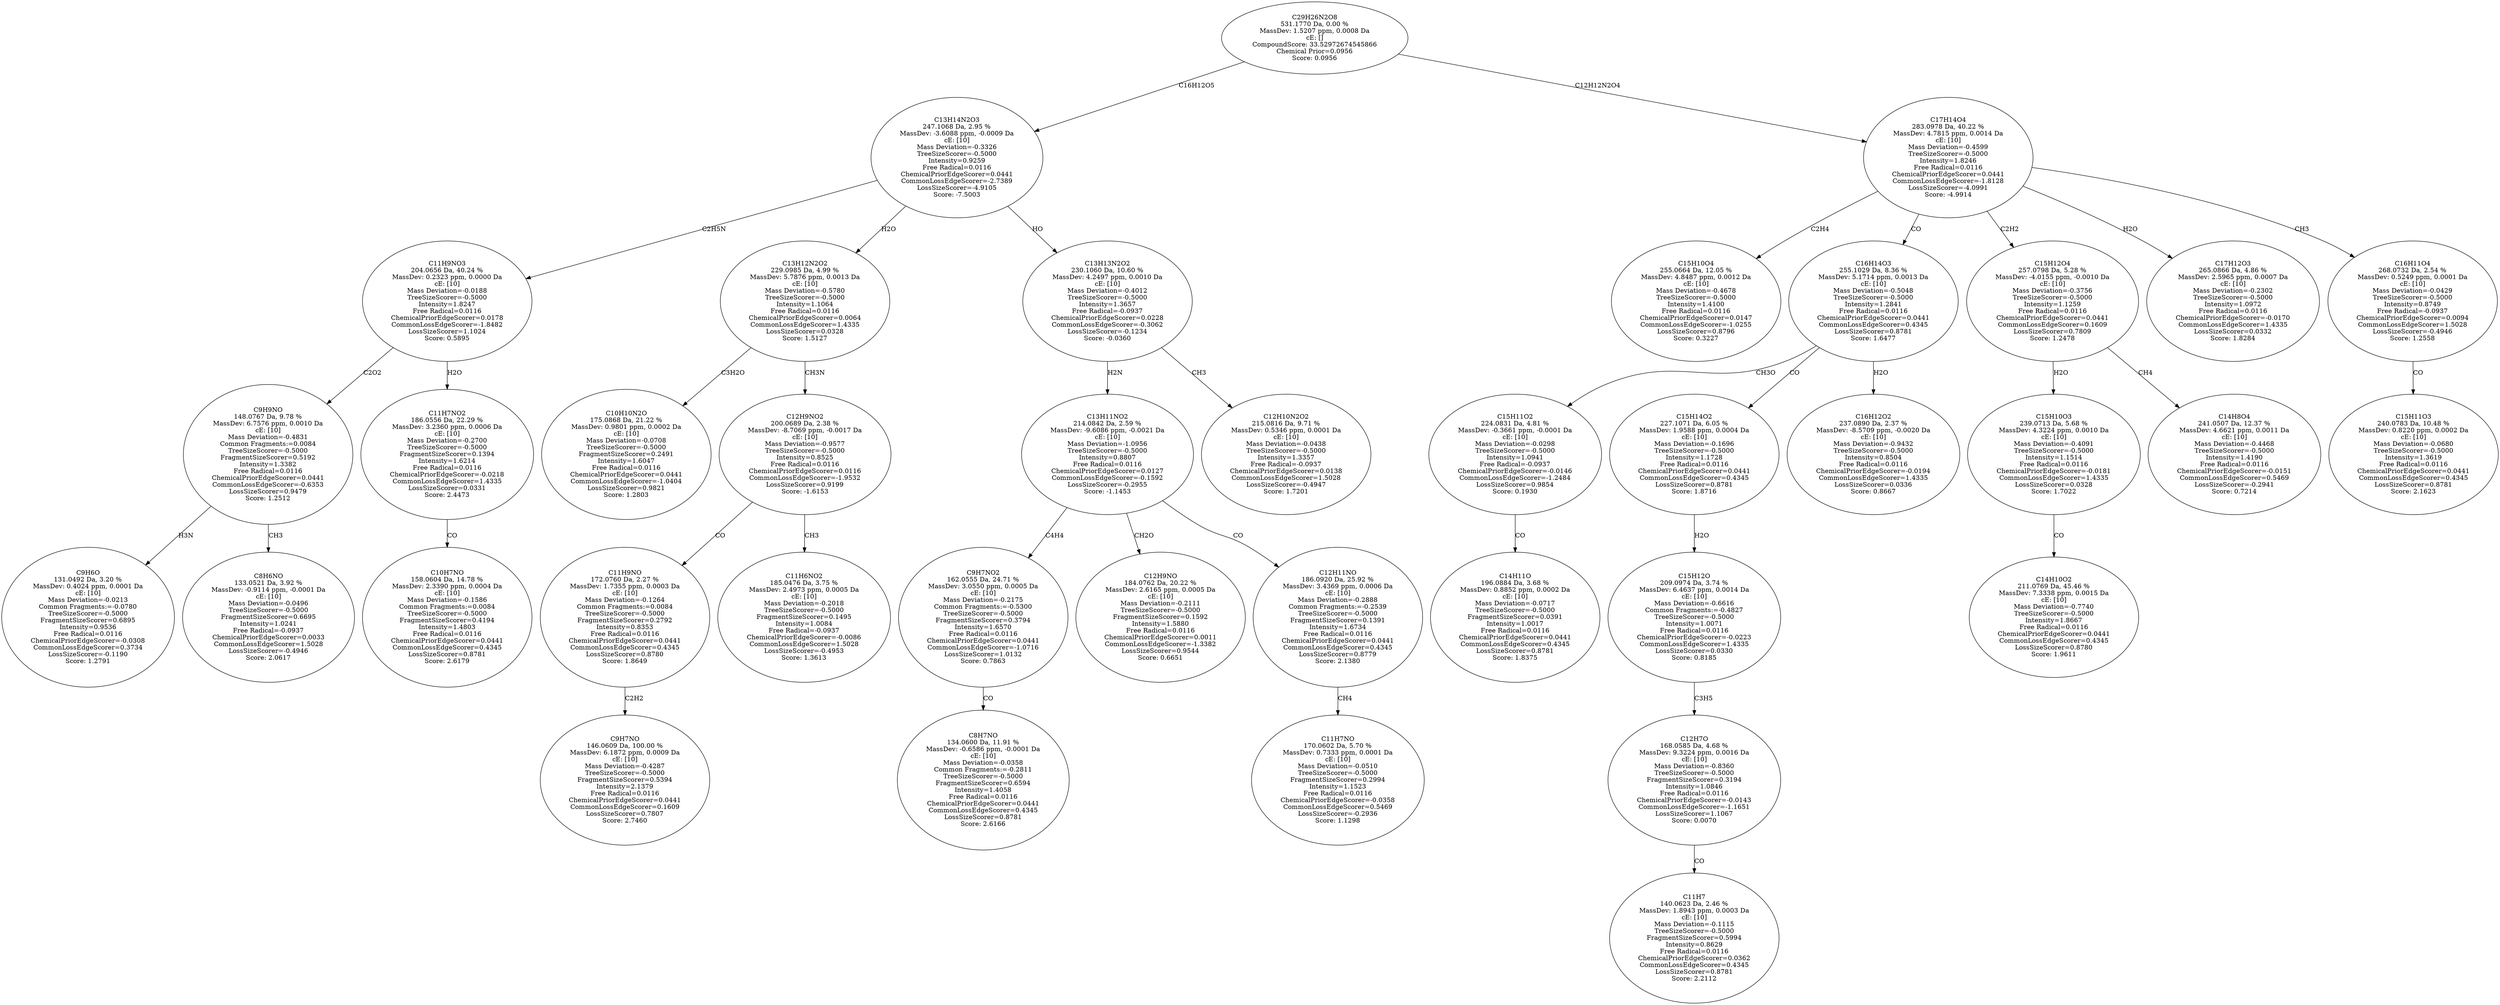 strict digraph {
v1 [label="C9H6O\n131.0492 Da, 3.20 %\nMassDev: 0.4024 ppm, 0.0001 Da\ncE: [10]\nMass Deviation=-0.0213\nCommon Fragments:=-0.0780\nTreeSizeScorer=-0.5000\nFragmentSizeScorer=0.6895\nIntensity=0.9536\nFree Radical=0.0116\nChemicalPriorEdgeScorer=-0.0308\nCommonLossEdgeScorer=0.3734\nLossSizeScorer=-0.1190\nScore: 1.2791"];
v2 [label="C8H6NO\n133.0521 Da, 3.92 %\nMassDev: -0.9114 ppm, -0.0001 Da\ncE: [10]\nMass Deviation=-0.0496\nTreeSizeScorer=-0.5000\nFragmentSizeScorer=0.6695\nIntensity=1.0241\nFree Radical=-0.0937\nChemicalPriorEdgeScorer=0.0033\nCommonLossEdgeScorer=1.5028\nLossSizeScorer=-0.4946\nScore: 2.0617"];
v3 [label="C9H9NO\n148.0767 Da, 9.78 %\nMassDev: 6.7576 ppm, 0.0010 Da\ncE: [10]\nMass Deviation=-0.4831\nCommon Fragments:=0.0084\nTreeSizeScorer=-0.5000\nFragmentSizeScorer=0.5192\nIntensity=1.3382\nFree Radical=0.0116\nChemicalPriorEdgeScorer=0.0441\nCommonLossEdgeScorer=-0.6353\nLossSizeScorer=0.9479\nScore: 1.2512"];
v4 [label="C10H7NO\n158.0604 Da, 14.78 %\nMassDev: 2.3390 ppm, 0.0004 Da\ncE: [10]\nMass Deviation=-0.1586\nCommon Fragments:=0.0084\nTreeSizeScorer=-0.5000\nFragmentSizeScorer=0.4194\nIntensity=1.4803\nFree Radical=0.0116\nChemicalPriorEdgeScorer=0.0441\nCommonLossEdgeScorer=0.4345\nLossSizeScorer=0.8781\nScore: 2.6179"];
v5 [label="C11H7NO2\n186.0556 Da, 22.29 %\nMassDev: 3.2360 ppm, 0.0006 Da\ncE: [10]\nMass Deviation=-0.2700\nTreeSizeScorer=-0.5000\nFragmentSizeScorer=0.1394\nIntensity=1.6214\nFree Radical=0.0116\nChemicalPriorEdgeScorer=-0.0218\nCommonLossEdgeScorer=1.4335\nLossSizeScorer=0.0331\nScore: 2.4473"];
v6 [label="C11H9NO3\n204.0656 Da, 40.24 %\nMassDev: 0.2323 ppm, 0.0000 Da\ncE: [10]\nMass Deviation=-0.0188\nTreeSizeScorer=-0.5000\nIntensity=1.8247\nFree Radical=0.0116\nChemicalPriorEdgeScorer=0.0178\nCommonLossEdgeScorer=-1.8482\nLossSizeScorer=1.1024\nScore: 0.5895"];
v7 [label="C10H10N2O\n175.0868 Da, 21.22 %\nMassDev: 0.9801 ppm, 0.0002 Da\ncE: [10]\nMass Deviation=-0.0708\nTreeSizeScorer=-0.5000\nFragmentSizeScorer=0.2491\nIntensity=1.6047\nFree Radical=0.0116\nChemicalPriorEdgeScorer=0.0441\nCommonLossEdgeScorer=-1.0404\nLossSizeScorer=0.9821\nScore: 1.2803"];
v8 [label="C9H7NO\n146.0609 Da, 100.00 %\nMassDev: 6.1872 ppm, 0.0009 Da\ncE: [10]\nMass Deviation=-0.4287\nTreeSizeScorer=-0.5000\nFragmentSizeScorer=0.5394\nIntensity=2.1379\nFree Radical=0.0116\nChemicalPriorEdgeScorer=0.0441\nCommonLossEdgeScorer=0.1609\nLossSizeScorer=0.7807\nScore: 2.7460"];
v9 [label="C11H9NO\n172.0760 Da, 2.27 %\nMassDev: 1.7355 ppm, 0.0003 Da\ncE: [10]\nMass Deviation=-0.1264\nCommon Fragments:=0.0084\nTreeSizeScorer=-0.5000\nFragmentSizeScorer=0.2792\nIntensity=0.8353\nFree Radical=0.0116\nChemicalPriorEdgeScorer=0.0441\nCommonLossEdgeScorer=0.4345\nLossSizeScorer=0.8780\nScore: 1.8649"];
v10 [label="C11H6NO2\n185.0476 Da, 3.75 %\nMassDev: 2.4973 ppm, 0.0005 Da\ncE: [10]\nMass Deviation=-0.2018\nTreeSizeScorer=-0.5000\nFragmentSizeScorer=0.1495\nIntensity=1.0084\nFree Radical=-0.0937\nChemicalPriorEdgeScorer=-0.0086\nCommonLossEdgeScorer=1.5028\nLossSizeScorer=-0.4953\nScore: 1.3613"];
v11 [label="C12H9NO2\n200.0689 Da, 2.38 %\nMassDev: -8.7069 ppm, -0.0017 Da\ncE: [10]\nMass Deviation=-0.9577\nTreeSizeScorer=-0.5000\nIntensity=0.8525\nFree Radical=0.0116\nChemicalPriorEdgeScorer=0.0116\nCommonLossEdgeScorer=-1.9532\nLossSizeScorer=0.9199\nScore: -1.6153"];
v12 [label="C13H12N2O2\n229.0985 Da, 4.99 %\nMassDev: 5.7876 ppm, 0.0013 Da\ncE: [10]\nMass Deviation=-0.5780\nTreeSizeScorer=-0.5000\nIntensity=1.1064\nFree Radical=0.0116\nChemicalPriorEdgeScorer=0.0064\nCommonLossEdgeScorer=1.4335\nLossSizeScorer=0.0328\nScore: 1.5127"];
v13 [label="C8H7NO\n134.0600 Da, 11.91 %\nMassDev: -0.6586 ppm, -0.0001 Da\ncE: [10]\nMass Deviation=-0.0358\nCommon Fragments:=-0.2811\nTreeSizeScorer=-0.5000\nFragmentSizeScorer=0.6594\nIntensity=1.4058\nFree Radical=0.0116\nChemicalPriorEdgeScorer=0.0441\nCommonLossEdgeScorer=0.4345\nLossSizeScorer=0.8781\nScore: 2.6166"];
v14 [label="C9H7NO2\n162.0555 Da, 24.71 %\nMassDev: 3.0550 ppm, 0.0005 Da\ncE: [10]\nMass Deviation=-0.2175\nCommon Fragments:=-0.5300\nTreeSizeScorer=-0.5000\nFragmentSizeScorer=0.3794\nIntensity=1.6570\nFree Radical=0.0116\nChemicalPriorEdgeScorer=0.0441\nCommonLossEdgeScorer=-1.0716\nLossSizeScorer=1.0132\nScore: 0.7863"];
v15 [label="C12H9NO\n184.0762 Da, 20.22 %\nMassDev: 2.6165 ppm, 0.0005 Da\ncE: [10]\nMass Deviation=-0.2111\nTreeSizeScorer=-0.5000\nFragmentSizeScorer=0.1592\nIntensity=1.5880\nFree Radical=0.0116\nChemicalPriorEdgeScorer=0.0011\nCommonLossEdgeScorer=-1.3382\nLossSizeScorer=0.9544\nScore: 0.6651"];
v16 [label="C11H7NO\n170.0602 Da, 5.70 %\nMassDev: 0.7333 ppm, 0.0001 Da\ncE: [10]\nMass Deviation=-0.0510\nTreeSizeScorer=-0.5000\nFragmentSizeScorer=0.2994\nIntensity=1.1523\nFree Radical=0.0116\nChemicalPriorEdgeScorer=-0.0358\nCommonLossEdgeScorer=0.5469\nLossSizeScorer=-0.2936\nScore: 1.1298"];
v17 [label="C12H11NO\n186.0920 Da, 25.92 %\nMassDev: 3.4369 ppm, 0.0006 Da\ncE: [10]\nMass Deviation=-0.2888\nCommon Fragments:=-0.2539\nTreeSizeScorer=-0.5000\nFragmentSizeScorer=0.1391\nIntensity=1.6734\nFree Radical=0.0116\nChemicalPriorEdgeScorer=0.0441\nCommonLossEdgeScorer=0.4345\nLossSizeScorer=0.8779\nScore: 2.1380"];
v18 [label="C13H11NO2\n214.0842 Da, 2.59 %\nMassDev: -9.6086 ppm, -0.0021 Da\ncE: [10]\nMass Deviation=-1.0956\nTreeSizeScorer=-0.5000\nIntensity=0.8807\nFree Radical=0.0116\nChemicalPriorEdgeScorer=0.0127\nCommonLossEdgeScorer=-0.1592\nLossSizeScorer=-0.2955\nScore: -1.1453"];
v19 [label="C12H10N2O2\n215.0816 Da, 9.71 %\nMassDev: 0.5346 ppm, 0.0001 Da\ncE: [10]\nMass Deviation=-0.0438\nTreeSizeScorer=-0.5000\nIntensity=1.3357\nFree Radical=-0.0937\nChemicalPriorEdgeScorer=0.0138\nCommonLossEdgeScorer=1.5028\nLossSizeScorer=-0.4947\nScore: 1.7201"];
v20 [label="C13H13N2O2\n230.1060 Da, 10.60 %\nMassDev: 4.2497 ppm, 0.0010 Da\ncE: [10]\nMass Deviation=-0.4012\nTreeSizeScorer=-0.5000\nIntensity=1.3657\nFree Radical=-0.0937\nChemicalPriorEdgeScorer=0.0228\nCommonLossEdgeScorer=-0.3062\nLossSizeScorer=-0.1234\nScore: -0.0360"];
v21 [label="C13H14N2O3\n247.1068 Da, 2.95 %\nMassDev: -3.6088 ppm, -0.0009 Da\ncE: [10]\nMass Deviation=-0.3326\nTreeSizeScorer=-0.5000\nIntensity=0.9259\nFree Radical=0.0116\nChemicalPriorEdgeScorer=0.0441\nCommonLossEdgeScorer=-2.7389\nLossSizeScorer=-4.9105\nScore: -7.5003"];
v22 [label="C15H10O4\n255.0664 Da, 12.05 %\nMassDev: 4.8487 ppm, 0.0012 Da\ncE: [10]\nMass Deviation=-0.4678\nTreeSizeScorer=-0.5000\nIntensity=1.4100\nFree Radical=0.0116\nChemicalPriorEdgeScorer=0.0147\nCommonLossEdgeScorer=-1.0255\nLossSizeScorer=0.8796\nScore: 0.3227"];
v23 [label="C14H11O\n196.0884 Da, 3.68 %\nMassDev: 0.8852 ppm, 0.0002 Da\ncE: [10]\nMass Deviation=-0.0717\nTreeSizeScorer=-0.5000\nFragmentSizeScorer=0.0391\nIntensity=1.0017\nFree Radical=0.0116\nChemicalPriorEdgeScorer=0.0441\nCommonLossEdgeScorer=0.4345\nLossSizeScorer=0.8781\nScore: 1.8375"];
v24 [label="C15H11O2\n224.0831 Da, 4.81 %\nMassDev: -0.3661 ppm, -0.0001 Da\ncE: [10]\nMass Deviation=-0.0298\nTreeSizeScorer=-0.5000\nIntensity=1.0941\nFree Radical=-0.0937\nChemicalPriorEdgeScorer=-0.0146\nCommonLossEdgeScorer=-1.2484\nLossSizeScorer=0.9854\nScore: 0.1930"];
v25 [label="C11H7\n140.0623 Da, 2.46 %\nMassDev: 1.8943 ppm, 0.0003 Da\ncE: [10]\nMass Deviation=-0.1115\nTreeSizeScorer=-0.5000\nFragmentSizeScorer=0.5994\nIntensity=0.8629\nFree Radical=0.0116\nChemicalPriorEdgeScorer=0.0362\nCommonLossEdgeScorer=0.4345\nLossSizeScorer=0.8781\nScore: 2.2112"];
v26 [label="C12H7O\n168.0585 Da, 4.68 %\nMassDev: 9.3224 ppm, 0.0016 Da\ncE: [10]\nMass Deviation=-0.8360\nTreeSizeScorer=-0.5000\nFragmentSizeScorer=0.3194\nIntensity=1.0846\nFree Radical=0.0116\nChemicalPriorEdgeScorer=-0.0143\nCommonLossEdgeScorer=-1.1651\nLossSizeScorer=1.1067\nScore: 0.0070"];
v27 [label="C15H12O\n209.0974 Da, 3.74 %\nMassDev: 6.4637 ppm, 0.0014 Da\ncE: [10]\nMass Deviation=-0.6616\nCommon Fragments:=-0.4827\nTreeSizeScorer=-0.5000\nIntensity=1.0071\nFree Radical=0.0116\nChemicalPriorEdgeScorer=-0.0223\nCommonLossEdgeScorer=1.4335\nLossSizeScorer=0.0330\nScore: 0.8185"];
v28 [label="C15H14O2\n227.1071 Da, 6.05 %\nMassDev: 1.9588 ppm, 0.0004 Da\ncE: [10]\nMass Deviation=-0.1696\nTreeSizeScorer=-0.5000\nIntensity=1.1728\nFree Radical=0.0116\nChemicalPriorEdgeScorer=0.0441\nCommonLossEdgeScorer=0.4345\nLossSizeScorer=0.8781\nScore: 1.8716"];
v29 [label="C16H12O2\n237.0890 Da, 2.37 %\nMassDev: -8.5709 ppm, -0.0020 Da\ncE: [10]\nMass Deviation=-0.9432\nTreeSizeScorer=-0.5000\nIntensity=0.8504\nFree Radical=0.0116\nChemicalPriorEdgeScorer=-0.0194\nCommonLossEdgeScorer=1.4335\nLossSizeScorer=0.0336\nScore: 0.8667"];
v30 [label="C16H14O3\n255.1029 Da, 8.36 %\nMassDev: 5.1714 ppm, 0.0013 Da\ncE: [10]\nMass Deviation=-0.5048\nTreeSizeScorer=-0.5000\nIntensity=1.2841\nFree Radical=0.0116\nChemicalPriorEdgeScorer=0.0441\nCommonLossEdgeScorer=0.4345\nLossSizeScorer=0.8781\nScore: 1.6477"];
v31 [label="C14H10O2\n211.0769 Da, 45.46 %\nMassDev: 7.3338 ppm, 0.0015 Da\ncE: [10]\nMass Deviation=-0.7740\nTreeSizeScorer=-0.5000\nIntensity=1.8667\nFree Radical=0.0116\nChemicalPriorEdgeScorer=0.0441\nCommonLossEdgeScorer=0.4345\nLossSizeScorer=0.8780\nScore: 1.9611"];
v32 [label="C15H10O3\n239.0713 Da, 5.68 %\nMassDev: 4.3224 ppm, 0.0010 Da\ncE: [10]\nMass Deviation=-0.4091\nTreeSizeScorer=-0.5000\nIntensity=1.1514\nFree Radical=0.0116\nChemicalPriorEdgeScorer=-0.0181\nCommonLossEdgeScorer=1.4335\nLossSizeScorer=0.0328\nScore: 1.7022"];
v33 [label="C14H8O4\n241.0507 Da, 12.37 %\nMassDev: 4.6621 ppm, 0.0011 Da\ncE: [10]\nMass Deviation=-0.4468\nTreeSizeScorer=-0.5000\nIntensity=1.4190\nFree Radical=0.0116\nChemicalPriorEdgeScorer=-0.0151\nCommonLossEdgeScorer=0.5469\nLossSizeScorer=-0.2941\nScore: 0.7214"];
v34 [label="C15H12O4\n257.0798 Da, 5.28 %\nMassDev: -4.0155 ppm, -0.0010 Da\ncE: [10]\nMass Deviation=-0.3756\nTreeSizeScorer=-0.5000\nIntensity=1.1259\nFree Radical=0.0116\nChemicalPriorEdgeScorer=0.0441\nCommonLossEdgeScorer=0.1609\nLossSizeScorer=0.7809\nScore: 1.2478"];
v35 [label="C17H12O3\n265.0866 Da, 4.86 %\nMassDev: 2.5965 ppm, 0.0007 Da\ncE: [10]\nMass Deviation=-0.2302\nTreeSizeScorer=-0.5000\nIntensity=1.0972\nFree Radical=0.0116\nChemicalPriorEdgeScorer=-0.0170\nCommonLossEdgeScorer=1.4335\nLossSizeScorer=0.0332\nScore: 1.8284"];
v36 [label="C15H11O3\n240.0783 Da, 10.48 %\nMassDev: 0.8220 ppm, 0.0002 Da\ncE: [10]\nMass Deviation=-0.0680\nTreeSizeScorer=-0.5000\nIntensity=1.3619\nFree Radical=0.0116\nChemicalPriorEdgeScorer=0.0441\nCommonLossEdgeScorer=0.4345\nLossSizeScorer=0.8781\nScore: 2.1623"];
v37 [label="C16H11O4\n268.0732 Da, 2.54 %\nMassDev: 0.5249 ppm, 0.0001 Da\ncE: [10]\nMass Deviation=-0.0429\nTreeSizeScorer=-0.5000\nIntensity=0.8749\nFree Radical=-0.0937\nChemicalPriorEdgeScorer=0.0094\nCommonLossEdgeScorer=1.5028\nLossSizeScorer=-0.4946\nScore: 1.2558"];
v38 [label="C17H14O4\n283.0978 Da, 40.22 %\nMassDev: 4.7815 ppm, 0.0014 Da\ncE: [10]\nMass Deviation=-0.4599\nTreeSizeScorer=-0.5000\nIntensity=1.8246\nFree Radical=0.0116\nChemicalPriorEdgeScorer=0.0441\nCommonLossEdgeScorer=-1.8128\nLossSizeScorer=-4.0991\nScore: -4.9914"];
v39 [label="C29H26N2O8\n531.1770 Da, 0.00 %\nMassDev: 1.5207 ppm, 0.0008 Da\ncE: []\nCompoundScore: 33.52972674545866\nChemical Prior=0.0956\nScore: 0.0956"];
v3 -> v1 [label="H3N"];
v3 -> v2 [label="CH3"];
v6 -> v3 [label="C2O2"];
v5 -> v4 [label="CO"];
v6 -> v5 [label="H2O"];
v21 -> v6 [label="C2H5N"];
v12 -> v7 [label="C3H2O"];
v9 -> v8 [label="C2H2"];
v11 -> v9 [label="CO"];
v11 -> v10 [label="CH3"];
v12 -> v11 [label="CH3N"];
v21 -> v12 [label="H2O"];
v14 -> v13 [label="CO"];
v18 -> v14 [label="C4H4"];
v18 -> v15 [label="CH2O"];
v17 -> v16 [label="CH4"];
v18 -> v17 [label="CO"];
v20 -> v18 [label="H2N"];
v20 -> v19 [label="CH3"];
v21 -> v20 [label="HO"];
v39 -> v21 [label="C16H12O5"];
v38 -> v22 [label="C2H4"];
v24 -> v23 [label="CO"];
v30 -> v24 [label="CH3O"];
v26 -> v25 [label="CO"];
v27 -> v26 [label="C3H5"];
v28 -> v27 [label="H2O"];
v30 -> v28 [label="CO"];
v30 -> v29 [label="H2O"];
v38 -> v30 [label="CO"];
v32 -> v31 [label="CO"];
v34 -> v32 [label="H2O"];
v34 -> v33 [label="CH4"];
v38 -> v34 [label="C2H2"];
v38 -> v35 [label="H2O"];
v37 -> v36 [label="CO"];
v38 -> v37 [label="CH3"];
v39 -> v38 [label="C12H12N2O4"];
}